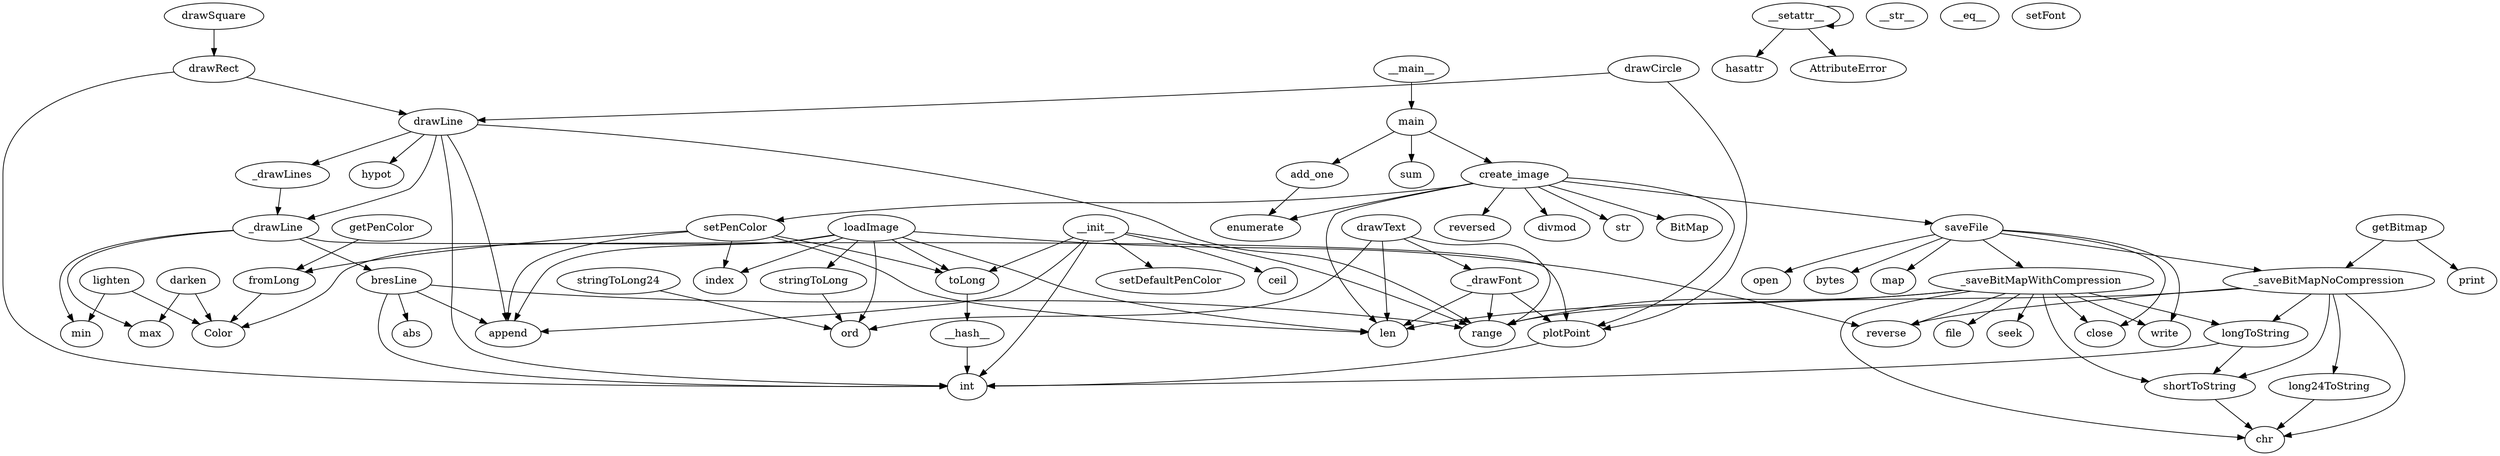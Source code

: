 digraph  {
main;
create_image;
add_one;
sum;
enumerate;
BitMap;
len;
setPenColor;
plotPoint;
reversed;
divmod;
saveFile;
str;
shortToString;
chr;
longToString;
int;
long24ToString;
stringToLong;
ord;
stringToLong24;
__init__;
__setattr__;
hasattr;
AttributeError;
__str__;
__hash__;
__eq__;
lighten;
Color;
min;
darken;
max;
toLong;
fromLong;
ceil;
append;
setDefaultPenColor;
range;
index;
getPenColor;
drawRect;
drawLine;
drawSquare;
bresLine;
abs;
_drawLine;
_drawLines;
hypot;
drawCircle;
_saveBitMapNoCompression;
reverse;
_saveBitMapWithCompression;
file;
write;
seek;
close;
open;
bytes;
map;
getBitmap;
print;
_drawFont;
drawText;
setFont;
loadImage;
__main__;
main -> create_image;
main -> add_one;
main -> sum;
create_image -> BitMap;
create_image -> len;
create_image -> enumerate;
create_image -> setPenColor;
create_image -> plotPoint;
create_image -> reversed;
create_image -> divmod;
create_image -> saveFile;
create_image -> str;
add_one -> enumerate;
setPenColor -> toLong;
setPenColor -> index;
setPenColor -> len;
setPenColor -> append;
setPenColor -> fromLong;
plotPoint -> int;
saveFile -> _saveBitMapWithCompression;
saveFile -> _saveBitMapNoCompression;
saveFile -> open;
saveFile -> write;
saveFile -> bytes;
saveFile -> map;
saveFile -> close;
shortToString -> chr;
longToString -> int;
longToString -> shortToString;
long24ToString -> chr;
stringToLong -> ord;
stringToLong24 -> ord;
__init__ -> int;
__init__ -> ceil;
__init__ -> append;
__init__ -> toLong;
__init__ -> setDefaultPenColor;
__init__ -> range;
__setattr__ -> hasattr;
__setattr__ -> AttributeError;
__setattr__ -> __setattr__;
__hash__ -> int;
lighten -> Color;
lighten -> min;
darken -> Color;
darken -> max;
toLong -> __hash__;
fromLong -> Color;
getPenColor -> fromLong;
drawRect -> int;
drawRect -> drawLine;
drawLine -> _drawLine;
drawLine -> hypot;
drawLine -> range;
drawLine -> int;
drawLine -> append;
drawLine -> _drawLines;
drawSquare -> drawRect;
bresLine -> int;
bresLine -> abs;
bresLine -> range;
bresLine -> append;
_drawLine -> max;
_drawLine -> min;
_drawLine -> plotPoint;
_drawLine -> bresLine;
_drawLines -> _drawLine;
drawCircle -> plotPoint;
drawCircle -> drawLine;
_saveBitMapNoCompression -> longToString;
_saveBitMapNoCompression -> shortToString;
_saveBitMapNoCompression -> reverse;
_saveBitMapNoCompression -> long24ToString;
_saveBitMapNoCompression -> range;
_saveBitMapNoCompression -> chr;
_saveBitMapWithCompression -> file;
_saveBitMapWithCompression -> write;
_saveBitMapWithCompression -> longToString;
_saveBitMapWithCompression -> shortToString;
_saveBitMapWithCompression -> len;
_saveBitMapWithCompression -> range;
_saveBitMapWithCompression -> reverse;
_saveBitMapWithCompression -> chr;
_saveBitMapWithCompression -> seek;
_saveBitMapWithCompression -> close;
getBitmap -> print;
getBitmap -> _saveBitMapNoCompression;
_drawFont -> len;
_drawFont -> range;
_drawFont -> plotPoint;
drawText -> range;
drawText -> len;
drawText -> _drawFont;
drawText -> ord;
loadImage -> stringToLong;
loadImage -> append;
loadImage -> len;
loadImage -> Color;
loadImage -> ord;
loadImage -> toLong;
loadImage -> index;
loadImage -> reverse;
__main__ -> main;
}
